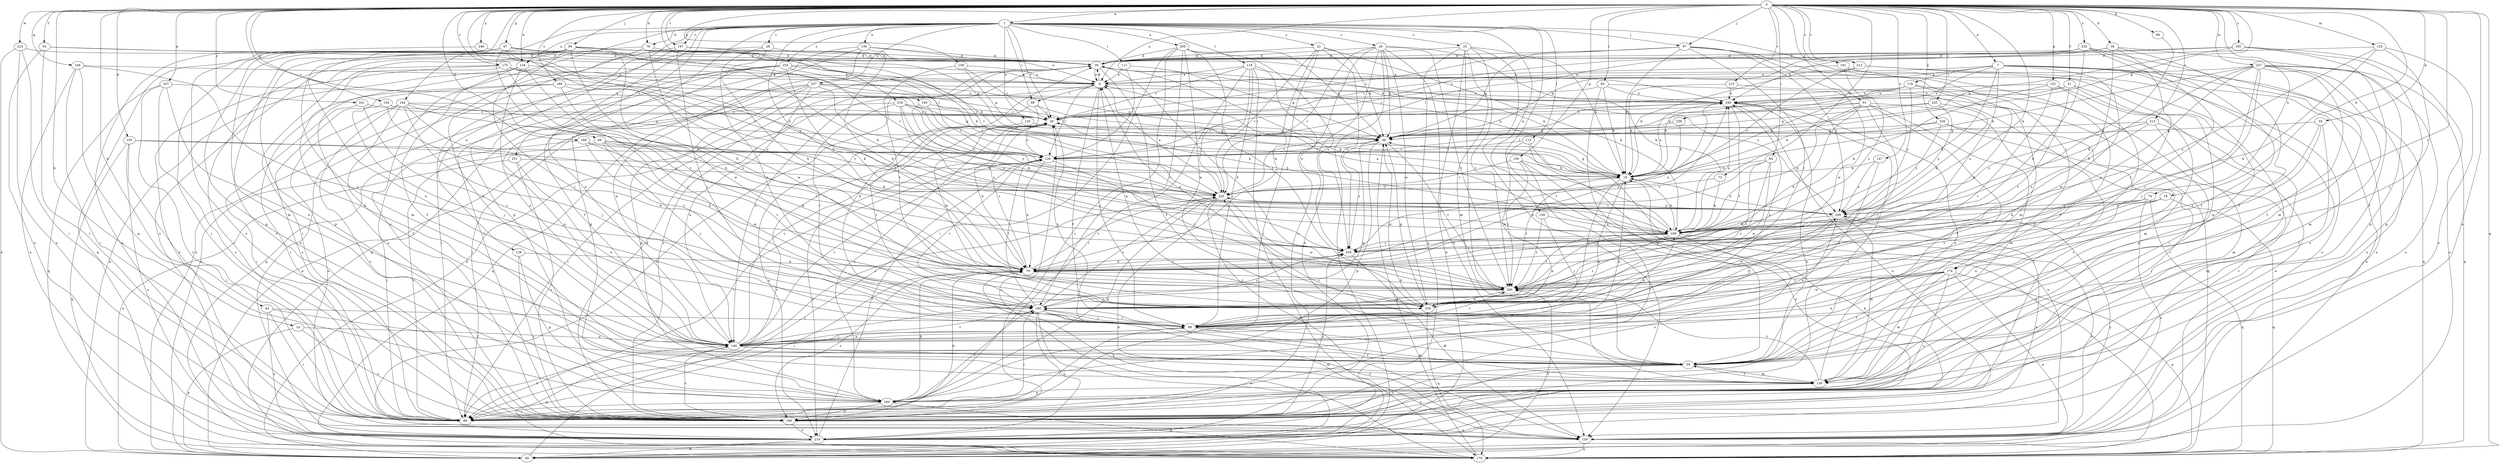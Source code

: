 strict digraph  {
0;
1;
7;
9;
14;
18;
19;
20;
22;
23;
28;
29;
35;
38;
39;
44;
49;
51;
54;
59;
61;
67;
68;
69;
73;
74;
76;
79;
83;
84;
88;
89;
94;
97;
98;
99;
104;
105;
109;
111;
113;
118;
119;
120;
125;
130;
134;
135;
136;
138;
139;
140;
144;
147;
150;
151;
154;
156;
158;
160;
166;
167;
170;
175;
176;
180;
181;
185;
186;
188;
190;
197;
200;
205;
210;
212;
213;
215;
216;
220;
223;
227;
230;
232;
236;
237;
239;
240;
241;
245;
246;
249;
251;
255;
259;
0 -> 1  [label=a];
0 -> 7  [label=a];
0 -> 9  [label=a];
0 -> 14  [label=b];
0 -> 18  [label=b];
0 -> 35  [label=d];
0 -> 38  [label=d];
0 -> 44  [label=e];
0 -> 51  [label=f];
0 -> 54  [label=f];
0 -> 61  [label=g];
0 -> 67  [label=g];
0 -> 68  [label=g];
0 -> 69  [label=h];
0 -> 73  [label=h];
0 -> 74  [label=h];
0 -> 76  [label=h];
0 -> 83  [label=i];
0 -> 84  [label=i];
0 -> 94  [label=j];
0 -> 97  [label=j];
0 -> 99  [label=k];
0 -> 104  [label=k];
0 -> 105  [label=k];
0 -> 109  [label=k];
0 -> 125  [label=m];
0 -> 134  [label=n];
0 -> 144  [label=o];
0 -> 147  [label=o];
0 -> 150  [label=o];
0 -> 151  [label=p];
0 -> 154  [label=p];
0 -> 156  [label=p];
0 -> 158  [label=p];
0 -> 166  [label=q];
0 -> 167  [label=q];
0 -> 170  [label=q];
0 -> 175  [label=r];
0 -> 176  [label=r];
0 -> 181  [label=s];
0 -> 185  [label=s];
0 -> 186  [label=s];
0 -> 188  [label=s];
0 -> 197  [label=t];
0 -> 212  [label=v];
0 -> 213  [label=v];
0 -> 215  [label=v];
0 -> 216  [label=v];
0 -> 223  [label=w];
0 -> 227  [label=w];
0 -> 232  [label=x];
0 -> 236  [label=x];
0 -> 241  [label=y];
0 -> 245  [label=y];
0 -> 246  [label=y];
1 -> 20  [label=c];
1 -> 22  [label=c];
1 -> 23  [label=c];
1 -> 28  [label=c];
1 -> 29  [label=c];
1 -> 59  [label=f];
1 -> 76  [label=h];
1 -> 79  [label=h];
1 -> 88  [label=i];
1 -> 97  [label=j];
1 -> 111  [label=l];
1 -> 113  [label=l];
1 -> 118  [label=l];
1 -> 134  [label=n];
1 -> 135  [label=n];
1 -> 136  [label=n];
1 -> 138  [label=n];
1 -> 139  [label=n];
1 -> 140  [label=n];
1 -> 160  [label=p];
1 -> 176  [label=r];
1 -> 190  [label=s];
1 -> 197  [label=t];
1 -> 205  [label=u];
1 -> 210  [label=u];
1 -> 237  [label=x];
1 -> 251  [label=z];
1 -> 255  [label=z];
7 -> 9  [label=a];
7 -> 29  [label=c];
7 -> 49  [label=e];
7 -> 109  [label=k];
7 -> 119  [label=l];
7 -> 150  [label=o];
7 -> 170  [label=q];
7 -> 190  [label=s];
7 -> 230  [label=w];
7 -> 239  [label=x];
7 -> 259  [label=z];
9 -> 39  [label=d];
9 -> 59  [label=f];
9 -> 88  [label=i];
9 -> 98  [label=j];
9 -> 120  [label=l];
9 -> 210  [label=u];
9 -> 240  [label=x];
14 -> 49  [label=e];
14 -> 140  [label=n];
14 -> 190  [label=s];
18 -> 170  [label=q];
18 -> 200  [label=t];
18 -> 249  [label=y];
18 -> 259  [label=z];
19 -> 29  [label=c];
19 -> 68  [label=g];
19 -> 140  [label=n];
19 -> 200  [label=t];
19 -> 220  [label=v];
19 -> 230  [label=w];
19 -> 240  [label=x];
20 -> 39  [label=d];
20 -> 49  [label=e];
20 -> 68  [label=g];
20 -> 109  [label=k];
20 -> 150  [label=o];
20 -> 190  [label=s];
20 -> 200  [label=t];
20 -> 210  [label=u];
20 -> 220  [label=v];
20 -> 230  [label=w];
22 -> 39  [label=d];
22 -> 68  [label=g];
22 -> 79  [label=h];
22 -> 89  [label=i];
22 -> 109  [label=k];
22 -> 220  [label=v];
22 -> 259  [label=z];
23 -> 19  [label=b];
23 -> 39  [label=d];
23 -> 49  [label=e];
23 -> 59  [label=f];
23 -> 130  [label=m];
23 -> 150  [label=o];
23 -> 200  [label=t];
23 -> 210  [label=u];
28 -> 39  [label=d];
28 -> 49  [label=e];
28 -> 79  [label=h];
28 -> 180  [label=r];
29 -> 68  [label=g];
29 -> 79  [label=h];
29 -> 210  [label=u];
35 -> 59  [label=f];
35 -> 68  [label=g];
35 -> 200  [label=t];
35 -> 230  [label=w];
38 -> 39  [label=d];
38 -> 59  [label=f];
38 -> 79  [label=h];
38 -> 98  [label=j];
38 -> 160  [label=p];
38 -> 240  [label=x];
39 -> 9  [label=a];
39 -> 19  [label=b];
39 -> 59  [label=f];
39 -> 109  [label=k];
39 -> 140  [label=n];
39 -> 190  [label=s];
39 -> 249  [label=y];
44 -> 59  [label=f];
44 -> 89  [label=i];
44 -> 98  [label=j];
44 -> 210  [label=u];
49 -> 29  [label=c];
49 -> 39  [label=d];
49 -> 200  [label=t];
51 -> 19  [label=b];
51 -> 130  [label=m];
51 -> 160  [label=p];
51 -> 200  [label=t];
51 -> 240  [label=x];
54 -> 39  [label=d];
54 -> 89  [label=i];
54 -> 210  [label=u];
54 -> 220  [label=v];
59 -> 130  [label=m];
59 -> 190  [label=s];
59 -> 210  [label=u];
59 -> 220  [label=v];
61 -> 19  [label=b];
61 -> 29  [label=c];
61 -> 59  [label=f];
61 -> 68  [label=g];
61 -> 79  [label=h];
61 -> 89  [label=i];
61 -> 98  [label=j];
61 -> 109  [label=k];
61 -> 130  [label=m];
67 -> 39  [label=d];
67 -> 89  [label=i];
67 -> 120  [label=l];
67 -> 130  [label=m];
67 -> 160  [label=p];
67 -> 170  [label=q];
67 -> 200  [label=t];
67 -> 210  [label=u];
67 -> 220  [label=v];
67 -> 249  [label=y];
67 -> 259  [label=z];
68 -> 120  [label=l];
68 -> 160  [label=p];
68 -> 200  [label=t];
68 -> 230  [label=w];
68 -> 259  [label=z];
69 -> 79  [label=h];
69 -> 89  [label=i];
69 -> 98  [label=j];
69 -> 109  [label=k];
69 -> 120  [label=l];
69 -> 200  [label=t];
69 -> 230  [label=w];
73 -> 109  [label=k];
73 -> 220  [label=v];
74 -> 109  [label=k];
74 -> 140  [label=n];
74 -> 150  [label=o];
74 -> 170  [label=q];
74 -> 249  [label=y];
76 -> 39  [label=d];
76 -> 89  [label=i];
76 -> 140  [label=n];
76 -> 230  [label=w];
79 -> 29  [label=c];
79 -> 89  [label=i];
79 -> 190  [label=s];
79 -> 200  [label=t];
79 -> 220  [label=v];
79 -> 240  [label=x];
79 -> 259  [label=z];
83 -> 19  [label=b];
83 -> 29  [label=c];
83 -> 160  [label=p];
83 -> 170  [label=q];
83 -> 240  [label=x];
84 -> 19  [label=b];
84 -> 79  [label=h];
84 -> 180  [label=r];
84 -> 200  [label=t];
84 -> 230  [label=w];
88 -> 19  [label=b];
88 -> 29  [label=c];
88 -> 89  [label=i];
88 -> 230  [label=w];
89 -> 140  [label=n];
89 -> 180  [label=r];
89 -> 240  [label=x];
94 -> 19  [label=b];
94 -> 39  [label=d];
94 -> 68  [label=g];
94 -> 79  [label=h];
94 -> 98  [label=j];
94 -> 109  [label=k];
94 -> 130  [label=m];
94 -> 140  [label=n];
94 -> 160  [label=p];
94 -> 190  [label=s];
94 -> 230  [label=w];
94 -> 240  [label=x];
97 -> 19  [label=b];
97 -> 29  [label=c];
97 -> 39  [label=d];
97 -> 68  [label=g];
97 -> 130  [label=m];
97 -> 200  [label=t];
97 -> 230  [label=w];
97 -> 249  [label=y];
98 -> 29  [label=c];
98 -> 39  [label=d];
98 -> 59  [label=f];
98 -> 89  [label=i];
98 -> 109  [label=k];
98 -> 130  [label=m];
98 -> 140  [label=n];
98 -> 180  [label=r];
98 -> 200  [label=t];
98 -> 240  [label=x];
98 -> 249  [label=y];
99 -> 109  [label=k];
104 -> 29  [label=c];
104 -> 120  [label=l];
104 -> 249  [label=y];
105 -> 89  [label=i];
105 -> 120  [label=l];
105 -> 170  [label=q];
105 -> 210  [label=u];
105 -> 220  [label=v];
109 -> 9  [label=a];
109 -> 19  [label=b];
109 -> 150  [label=o];
109 -> 180  [label=r];
109 -> 190  [label=s];
109 -> 200  [label=t];
109 -> 240  [label=x];
109 -> 259  [label=z];
111 -> 9  [label=a];
111 -> 68  [label=g];
111 -> 120  [label=l];
113 -> 120  [label=l];
113 -> 150  [label=o];
113 -> 170  [label=q];
113 -> 230  [label=w];
118 -> 9  [label=a];
118 -> 19  [label=b];
118 -> 29  [label=c];
118 -> 89  [label=i];
118 -> 98  [label=j];
118 -> 170  [label=q];
118 -> 220  [label=v];
118 -> 259  [label=z];
119 -> 19  [label=b];
119 -> 79  [label=h];
119 -> 89  [label=i];
119 -> 120  [label=l];
119 -> 240  [label=x];
119 -> 249  [label=y];
120 -> 19  [label=b];
120 -> 29  [label=c];
120 -> 79  [label=h];
120 -> 89  [label=i];
120 -> 180  [label=r];
120 -> 200  [label=t];
120 -> 210  [label=u];
125 -> 39  [label=d];
125 -> 79  [label=h];
125 -> 98  [label=j];
125 -> 150  [label=o];
125 -> 259  [label=z];
130 -> 59  [label=f];
130 -> 160  [label=p];
130 -> 200  [label=t];
130 -> 240  [label=x];
134 -> 9  [label=a];
134 -> 49  [label=e];
134 -> 59  [label=f];
134 -> 140  [label=n];
134 -> 180  [label=r];
134 -> 190  [label=s];
135 -> 68  [label=g];
135 -> 180  [label=r];
136 -> 9  [label=a];
136 -> 39  [label=d];
136 -> 79  [label=h];
136 -> 140  [label=n];
136 -> 160  [label=p];
136 -> 170  [label=q];
138 -> 79  [label=h];
138 -> 160  [label=p];
138 -> 190  [label=s];
139 -> 98  [label=j];
139 -> 109  [label=k];
139 -> 200  [label=t];
140 -> 19  [label=b];
140 -> 29  [label=c];
140 -> 59  [label=f];
140 -> 68  [label=g];
140 -> 98  [label=j];
140 -> 120  [label=l];
140 -> 130  [label=m];
140 -> 170  [label=q];
140 -> 180  [label=r];
140 -> 190  [label=s];
140 -> 220  [label=v];
144 -> 29  [label=c];
144 -> 59  [label=f];
144 -> 68  [label=g];
144 -> 98  [label=j];
144 -> 150  [label=o];
144 -> 180  [label=r];
144 -> 190  [label=s];
144 -> 249  [label=y];
147 -> 19  [label=b];
147 -> 98  [label=j];
147 -> 249  [label=y];
150 -> 79  [label=h];
150 -> 170  [label=q];
151 -> 49  [label=e];
151 -> 59  [label=f];
151 -> 109  [label=k];
151 -> 180  [label=r];
151 -> 240  [label=x];
154 -> 29  [label=c];
154 -> 98  [label=j];
154 -> 230  [label=w];
156 -> 19  [label=b];
156 -> 89  [label=i];
156 -> 200  [label=t];
156 -> 210  [label=u];
156 -> 220  [label=v];
158 -> 9  [label=a];
158 -> 29  [label=c];
158 -> 68  [label=g];
158 -> 200  [label=t];
160 -> 29  [label=c];
160 -> 79  [label=h];
160 -> 89  [label=i];
160 -> 170  [label=q];
160 -> 180  [label=r];
160 -> 190  [label=s];
166 -> 9  [label=a];
166 -> 89  [label=i];
166 -> 160  [label=p];
166 -> 180  [label=r];
166 -> 210  [label=u];
167 -> 89  [label=i];
167 -> 140  [label=n];
167 -> 170  [label=q];
167 -> 190  [label=s];
167 -> 240  [label=x];
170 -> 29  [label=c];
170 -> 68  [label=g];
175 -> 9  [label=a];
175 -> 19  [label=b];
175 -> 79  [label=h];
175 -> 89  [label=i];
175 -> 120  [label=l];
175 -> 140  [label=n];
175 -> 150  [label=o];
176 -> 49  [label=e];
176 -> 59  [label=f];
176 -> 98  [label=j];
176 -> 130  [label=m];
176 -> 140  [label=n];
176 -> 170  [label=q];
176 -> 190  [label=s];
176 -> 200  [label=t];
176 -> 230  [label=w];
180 -> 49  [label=e];
180 -> 98  [label=j];
180 -> 109  [label=k];
180 -> 120  [label=l];
180 -> 150  [label=o];
180 -> 210  [label=u];
180 -> 220  [label=v];
180 -> 259  [label=z];
181 -> 9  [label=a];
181 -> 59  [label=f];
181 -> 89  [label=i];
181 -> 259  [label=z];
185 -> 29  [label=c];
185 -> 39  [label=d];
185 -> 49  [label=e];
185 -> 59  [label=f];
185 -> 68  [label=g];
185 -> 160  [label=p];
186 -> 79  [label=h];
186 -> 89  [label=i];
186 -> 120  [label=l];
186 -> 259  [label=z];
188 -> 89  [label=i];
188 -> 109  [label=k];
188 -> 190  [label=s];
188 -> 240  [label=x];
188 -> 259  [label=z];
190 -> 39  [label=d];
190 -> 79  [label=h];
190 -> 150  [label=o];
190 -> 210  [label=u];
190 -> 259  [label=z];
197 -> 39  [label=d];
197 -> 98  [label=j];
197 -> 190  [label=s];
197 -> 210  [label=u];
197 -> 220  [label=v];
200 -> 9  [label=a];
200 -> 39  [label=d];
200 -> 79  [label=h];
200 -> 180  [label=r];
200 -> 230  [label=w];
205 -> 39  [label=d];
205 -> 68  [label=g];
205 -> 89  [label=i];
205 -> 180  [label=r];
205 -> 190  [label=s];
205 -> 200  [label=t];
205 -> 230  [label=w];
205 -> 259  [label=z];
210 -> 19  [label=b];
210 -> 49  [label=e];
210 -> 120  [label=l];
210 -> 249  [label=y];
212 -> 9  [label=a];
212 -> 19  [label=b];
212 -> 89  [label=i];
212 -> 150  [label=o];
212 -> 220  [label=v];
213 -> 68  [label=g];
213 -> 89  [label=i];
213 -> 130  [label=m];
213 -> 249  [label=y];
213 -> 259  [label=z];
215 -> 19  [label=b];
215 -> 190  [label=s];
215 -> 240  [label=x];
216 -> 29  [label=c];
216 -> 68  [label=g];
216 -> 109  [label=k];
216 -> 140  [label=n];
216 -> 180  [label=r];
216 -> 220  [label=v];
216 -> 259  [label=z];
220 -> 9  [label=a];
220 -> 49  [label=e];
220 -> 150  [label=o];
220 -> 160  [label=p];
220 -> 230  [label=w];
220 -> 249  [label=y];
223 -> 39  [label=d];
223 -> 49  [label=e];
223 -> 89  [label=i];
223 -> 150  [label=o];
227 -> 9  [label=a];
227 -> 19  [label=b];
227 -> 59  [label=f];
227 -> 98  [label=j];
227 -> 109  [label=k];
227 -> 130  [label=m];
227 -> 150  [label=o];
227 -> 170  [label=q];
227 -> 180  [label=r];
227 -> 200  [label=t];
227 -> 210  [label=u];
230 -> 9  [label=a];
230 -> 68  [label=g];
230 -> 170  [label=q];
232 -> 39  [label=d];
232 -> 59  [label=f];
232 -> 68  [label=g];
232 -> 79  [label=h];
232 -> 120  [label=l];
232 -> 130  [label=m];
232 -> 180  [label=r];
236 -> 68  [label=g];
236 -> 89  [label=i];
236 -> 120  [label=l];
236 -> 190  [label=s];
236 -> 249  [label=y];
237 -> 49  [label=e];
237 -> 68  [label=g];
237 -> 89  [label=i];
237 -> 109  [label=k];
237 -> 140  [label=n];
237 -> 160  [label=p];
237 -> 170  [label=q];
237 -> 240  [label=x];
237 -> 259  [label=z];
239 -> 19  [label=b];
239 -> 68  [label=g];
240 -> 29  [label=c];
240 -> 190  [label=s];
240 -> 200  [label=t];
240 -> 210  [label=u];
240 -> 220  [label=v];
241 -> 29  [label=c];
241 -> 89  [label=i];
241 -> 180  [label=r];
245 -> 29  [label=c];
245 -> 68  [label=g];
245 -> 109  [label=k];
245 -> 249  [label=y];
246 -> 39  [label=d];
246 -> 190  [label=s];
249 -> 19  [label=b];
249 -> 109  [label=k];
249 -> 130  [label=m];
249 -> 140  [label=n];
249 -> 210  [label=u];
249 -> 220  [label=v];
249 -> 230  [label=w];
251 -> 19  [label=b];
251 -> 49  [label=e];
251 -> 140  [label=n];
251 -> 190  [label=s];
255 -> 9  [label=a];
255 -> 19  [label=b];
255 -> 49  [label=e];
255 -> 59  [label=f];
255 -> 79  [label=h];
255 -> 89  [label=i];
255 -> 170  [label=q];
255 -> 220  [label=v];
259 -> 79  [label=h];
259 -> 150  [label=o];
259 -> 240  [label=x];
}
